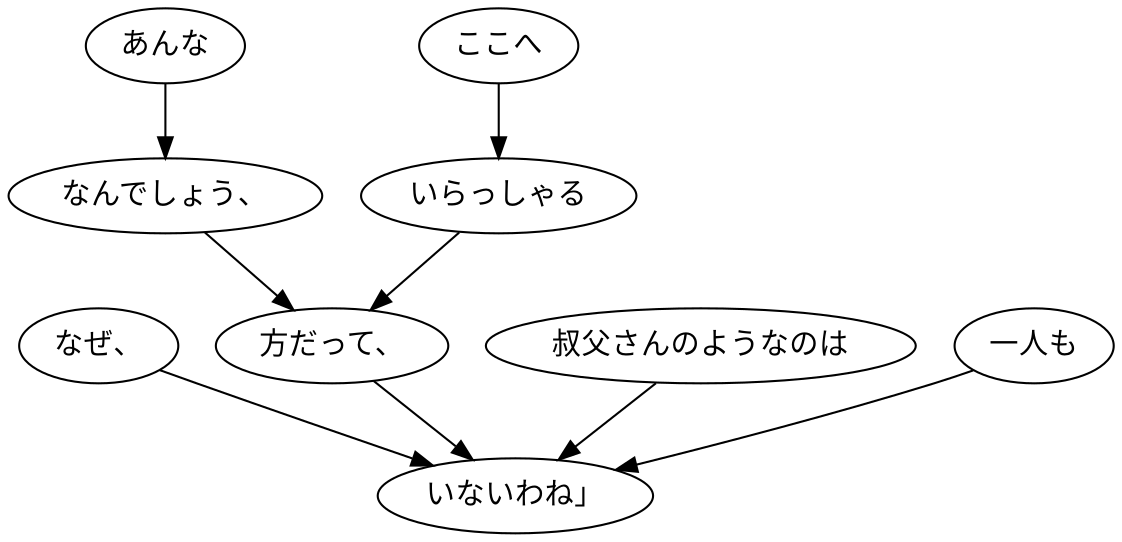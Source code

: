 digraph graph6772 {
	node0 [label="なぜ、"];
	node1 [label="あんな"];
	node2 [label="なんでしょう、"];
	node3 [label="ここへ"];
	node4 [label="いらっしゃる"];
	node5 [label="方だって、"];
	node6 [label="叔父さんのようなのは"];
	node7 [label="一人も"];
	node8 [label="いないわね」"];
	node0 -> node8;
	node1 -> node2;
	node2 -> node5;
	node3 -> node4;
	node4 -> node5;
	node5 -> node8;
	node6 -> node8;
	node7 -> node8;
}
